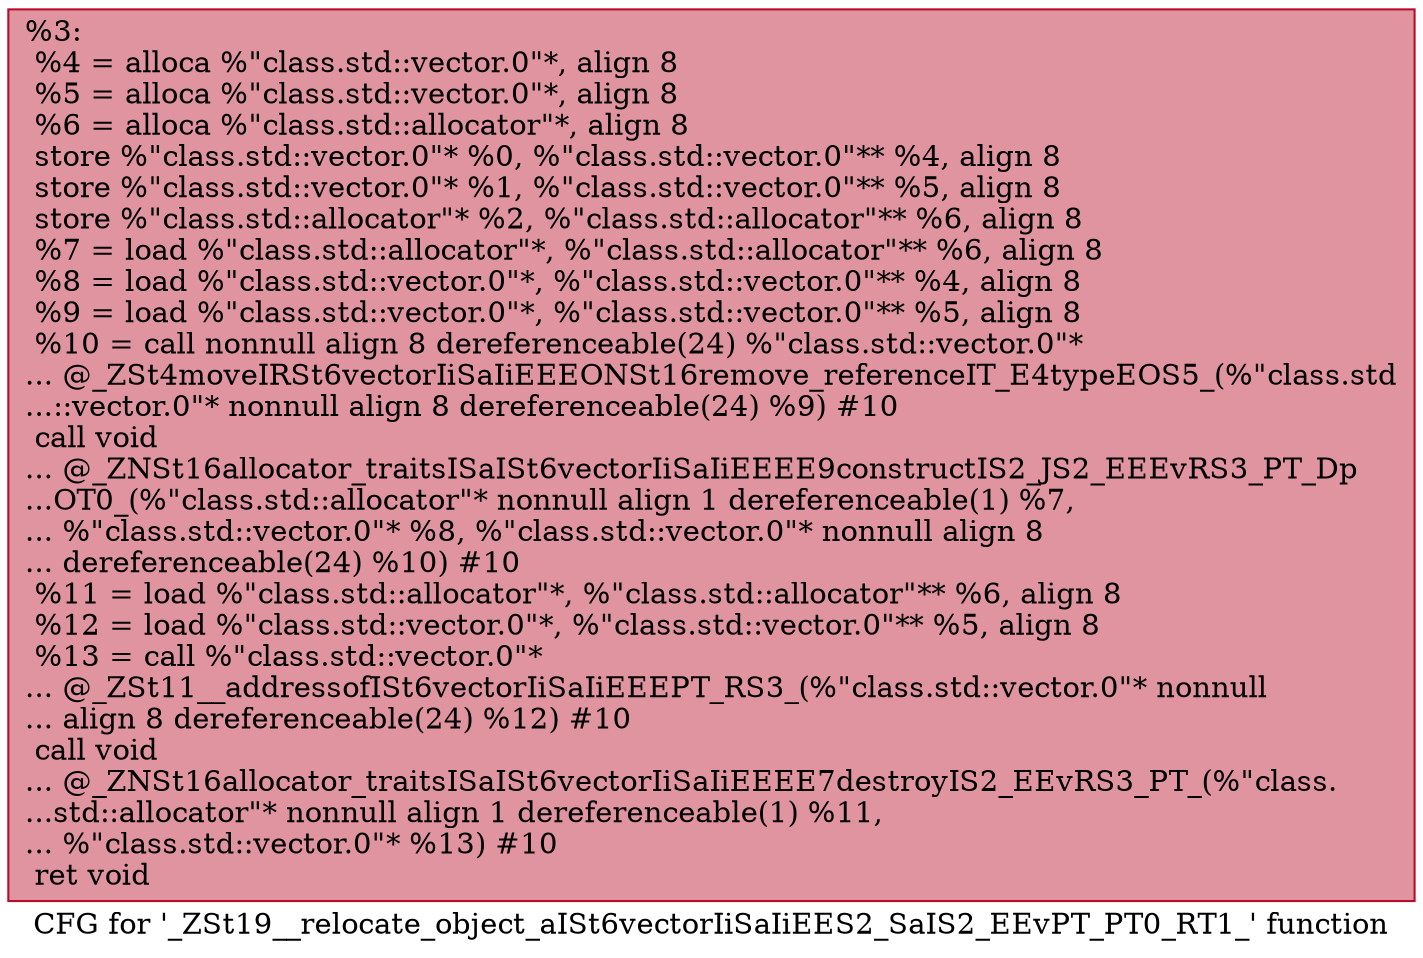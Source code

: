 digraph "CFG for '_ZSt19__relocate_object_aISt6vectorIiSaIiEES2_SaIS2_EEvPT_PT0_RT1_' function" {
	label="CFG for '_ZSt19__relocate_object_aISt6vectorIiSaIiEES2_SaIS2_EEvPT_PT0_RT1_' function";

	Node0x55aa9aba1e30 [shape=record,color="#b70d28ff", style=filled, fillcolor="#b70d2870",label="{%3:\l  %4 = alloca %\"class.std::vector.0\"*, align 8\l  %5 = alloca %\"class.std::vector.0\"*, align 8\l  %6 = alloca %\"class.std::allocator\"*, align 8\l  store %\"class.std::vector.0\"* %0, %\"class.std::vector.0\"** %4, align 8\l  store %\"class.std::vector.0\"* %1, %\"class.std::vector.0\"** %5, align 8\l  store %\"class.std::allocator\"* %2, %\"class.std::allocator\"** %6, align 8\l  %7 = load %\"class.std::allocator\"*, %\"class.std::allocator\"** %6, align 8\l  %8 = load %\"class.std::vector.0\"*, %\"class.std::vector.0\"** %4, align 8\l  %9 = load %\"class.std::vector.0\"*, %\"class.std::vector.0\"** %5, align 8\l  %10 = call nonnull align 8 dereferenceable(24) %\"class.std::vector.0\"*\l... @_ZSt4moveIRSt6vectorIiSaIiEEEONSt16remove_referenceIT_E4typeEOS5_(%\"class.std\l...::vector.0\"* nonnull align 8 dereferenceable(24) %9) #10\l  call void\l... @_ZNSt16allocator_traitsISaISt6vectorIiSaIiEEEE9constructIS2_JS2_EEEvRS3_PT_Dp\l...OT0_(%\"class.std::allocator\"* nonnull align 1 dereferenceable(1) %7,\l... %\"class.std::vector.0\"* %8, %\"class.std::vector.0\"* nonnull align 8\l... dereferenceable(24) %10) #10\l  %11 = load %\"class.std::allocator\"*, %\"class.std::allocator\"** %6, align 8\l  %12 = load %\"class.std::vector.0\"*, %\"class.std::vector.0\"** %5, align 8\l  %13 = call %\"class.std::vector.0\"*\l... @_ZSt11__addressofISt6vectorIiSaIiEEEPT_RS3_(%\"class.std::vector.0\"* nonnull\l... align 8 dereferenceable(24) %12) #10\l  call void\l... @_ZNSt16allocator_traitsISaISt6vectorIiSaIiEEEE7destroyIS2_EEvRS3_PT_(%\"class.\l...std::allocator\"* nonnull align 1 dereferenceable(1) %11,\l... %\"class.std::vector.0\"* %13) #10\l  ret void\l}"];
}
